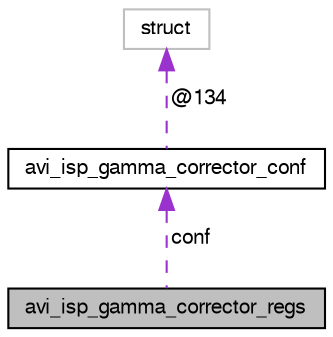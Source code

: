 digraph "avi_isp_gamma_corrector_regs"
{
  edge [fontname="FreeSans",fontsize="10",labelfontname="FreeSans",labelfontsize="10"];
  node [fontname="FreeSans",fontsize="10",shape=record];
  Node1 [label="avi_isp_gamma_corrector_regs",height=0.2,width=0.4,color="black", fillcolor="grey75", style="filled", fontcolor="black"];
  Node2 -> Node1 [dir="back",color="darkorchid3",fontsize="10",style="dashed",label=" conf" ,fontname="FreeSans"];
  Node2 [label="avi_isp_gamma_corrector_conf",height=0.2,width=0.4,color="black", fillcolor="white", style="filled",URL="$avi__isp__gamma__corrector_8h.html#unionavi__isp__gamma__corrector__conf"];
  Node3 -> Node2 [dir="back",color="darkorchid3",fontsize="10",style="dashed",label=" @134" ,fontname="FreeSans"];
  Node3 [label="struct",height=0.2,width=0.4,color="grey75", fillcolor="white", style="filled"];
}
